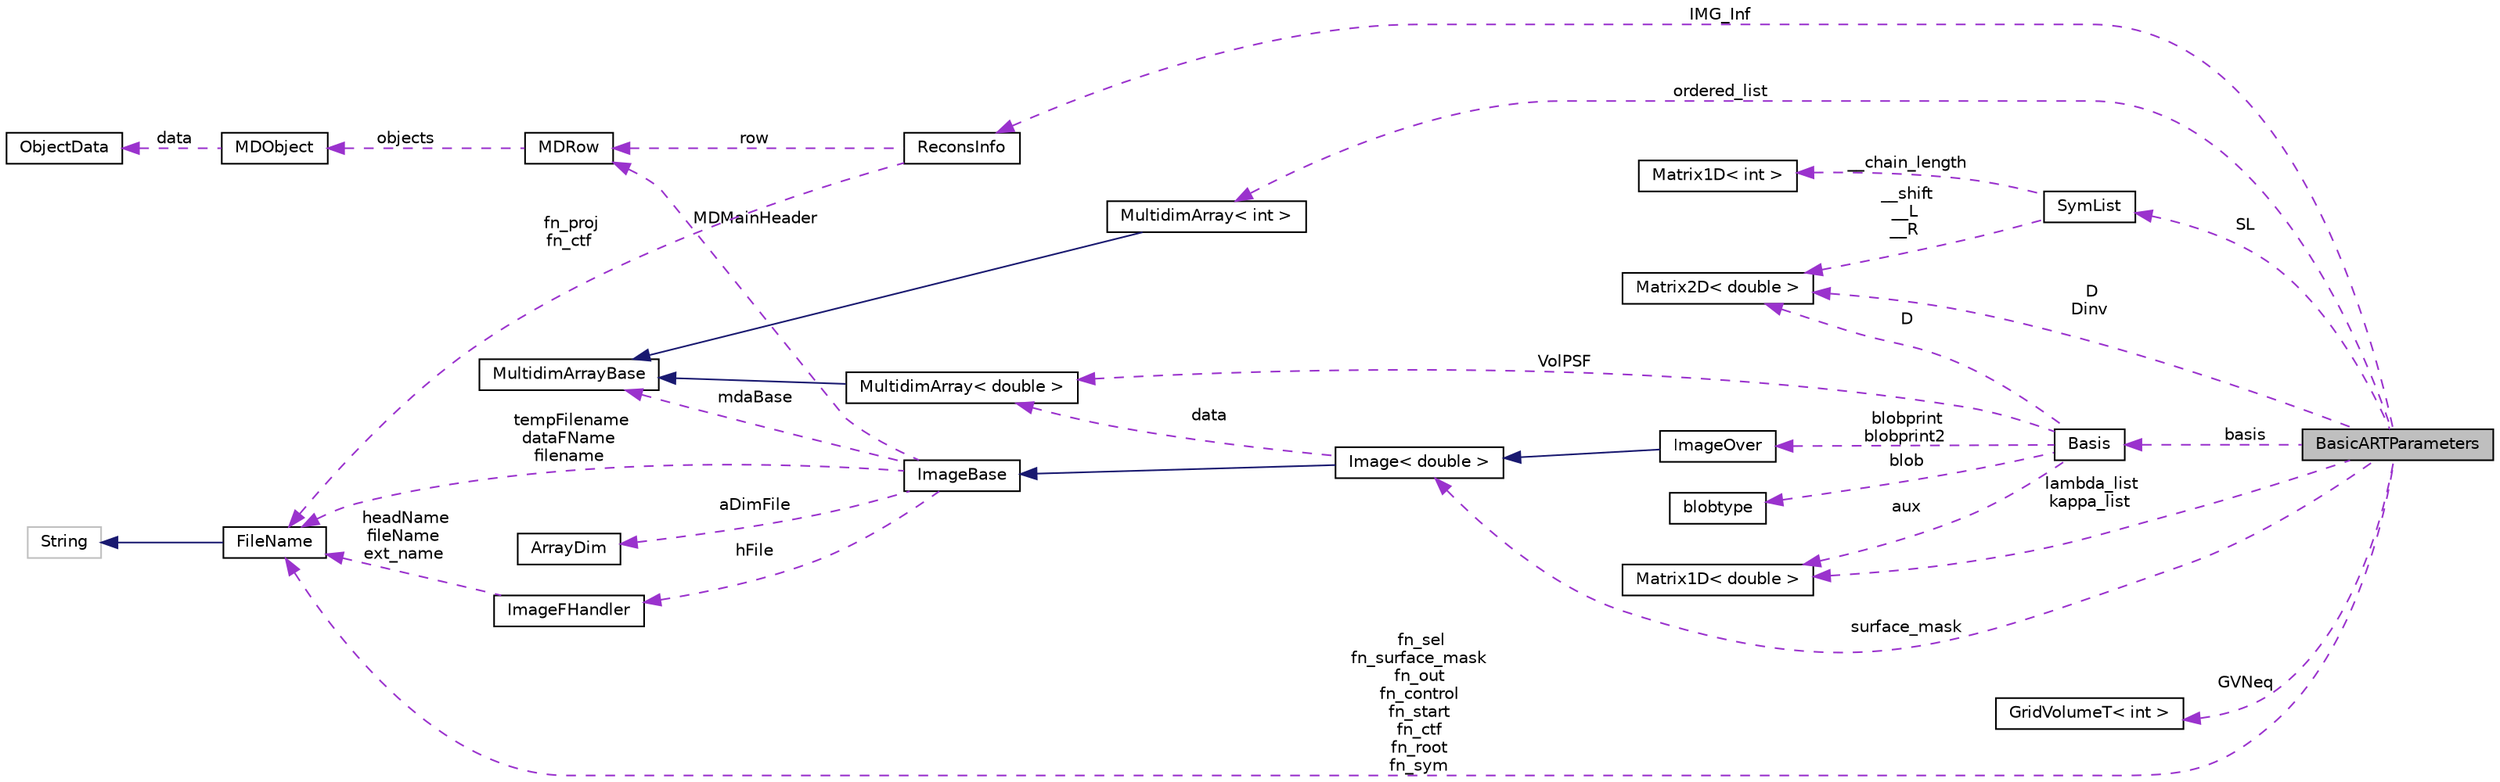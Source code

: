 digraph "BasicARTParameters"
{
  edge [fontname="Helvetica",fontsize="10",labelfontname="Helvetica",labelfontsize="10"];
  node [fontname="Helvetica",fontsize="10",shape=record];
  rankdir="LR";
  Node1 [label="BasicARTParameters",height=0.2,width=0.4,color="black", fillcolor="grey75", style="filled", fontcolor="black"];
  Node2 -> Node1 [dir="back",color="darkorchid3",fontsize="10",style="dashed",label=" IMG_Inf" ,fontname="Helvetica"];
  Node2 [label="ReconsInfo",height=0.2,width=0.4,color="black", fillcolor="white", style="filled",URL="$structReconsInfo.html"];
  Node3 -> Node2 [dir="back",color="darkorchid3",fontsize="10",style="dashed",label=" row" ,fontname="Helvetica"];
  Node3 [label="MDRow",height=0.2,width=0.4,color="black", fillcolor="white", style="filled",URL="$classMDRow.html"];
  Node4 -> Node3 [dir="back",color="darkorchid3",fontsize="10",style="dashed",label=" objects" ,fontname="Helvetica"];
  Node4 [label="MDObject",height=0.2,width=0.4,color="black", fillcolor="white", style="filled",URL="$classMDObject.html"];
  Node5 -> Node4 [dir="back",color="darkorchid3",fontsize="10",style="dashed",label=" data" ,fontname="Helvetica"];
  Node5 [label="ObjectData",height=0.2,width=0.4,color="black", fillcolor="white", style="filled",URL="$unionObjectData.html"];
  Node6 -> Node2 [dir="back",color="darkorchid3",fontsize="10",style="dashed",label=" fn_proj\nfn_ctf" ,fontname="Helvetica"];
  Node6 [label="FileName",height=0.2,width=0.4,color="black", fillcolor="white", style="filled",URL="$classFileName.html"];
  Node7 -> Node6 [dir="back",color="midnightblue",fontsize="10",style="solid",fontname="Helvetica"];
  Node7 [label="String",height=0.2,width=0.4,color="grey75", fillcolor="white", style="filled"];
  Node8 -> Node1 [dir="back",color="darkorchid3",fontsize="10",style="dashed",label=" D\nDinv" ,fontname="Helvetica"];
  Node8 [label="Matrix2D\< double \>",height=0.2,width=0.4,color="black", fillcolor="white", style="filled",URL="$classMatrix2D.html"];
  Node9 -> Node1 [dir="back",color="darkorchid3",fontsize="10",style="dashed",label=" basis" ,fontname="Helvetica"];
  Node9 [label="Basis",height=0.2,width=0.4,color="black", fillcolor="white", style="filled",URL="$classBasis.html"];
  Node10 -> Node9 [dir="back",color="darkorchid3",fontsize="10",style="dashed",label=" blobprint\nblobprint2" ,fontname="Helvetica"];
  Node10 [label="ImageOver",height=0.2,width=0.4,color="black", fillcolor="white", style="filled",URL="$classImageOver.html"];
  Node11 -> Node10 [dir="back",color="midnightblue",fontsize="10",style="solid",fontname="Helvetica"];
  Node11 [label="Image\< double \>",height=0.2,width=0.4,color="black", fillcolor="white", style="filled",URL="$classImage.html"];
  Node12 -> Node11 [dir="back",color="midnightblue",fontsize="10",style="solid",fontname="Helvetica"];
  Node12 [label="ImageBase",height=0.2,width=0.4,color="black", fillcolor="white", style="filled",URL="$classImageBase.html",tooltip="Image base class. "];
  Node13 -> Node12 [dir="back",color="darkorchid3",fontsize="10",style="dashed",label=" mdaBase" ,fontname="Helvetica"];
  Node13 [label="MultidimArrayBase",height=0.2,width=0.4,color="black", fillcolor="white", style="filled",URL="$classMultidimArrayBase.html"];
  Node14 -> Node12 [dir="back",color="darkorchid3",fontsize="10",style="dashed",label=" hFile" ,fontname="Helvetica"];
  Node14 [label="ImageFHandler",height=0.2,width=0.4,color="black", fillcolor="white", style="filled",URL="$structImageFHandler.html"];
  Node6 -> Node14 [dir="back",color="darkorchid3",fontsize="10",style="dashed",label=" headName\nfileName\next_name" ,fontname="Helvetica"];
  Node3 -> Node12 [dir="back",color="darkorchid3",fontsize="10",style="dashed",label=" MDMainHeader" ,fontname="Helvetica"];
  Node15 -> Node12 [dir="back",color="darkorchid3",fontsize="10",style="dashed",label=" aDimFile" ,fontname="Helvetica"];
  Node15 [label="ArrayDim",height=0.2,width=0.4,color="black", fillcolor="white", style="filled",URL="$structArrayDim.html"];
  Node6 -> Node12 [dir="back",color="darkorchid3",fontsize="10",style="dashed",label=" tempFilename\ndataFName\nfilename" ,fontname="Helvetica"];
  Node16 -> Node11 [dir="back",color="darkorchid3",fontsize="10",style="dashed",label=" data" ,fontname="Helvetica"];
  Node16 [label="MultidimArray\< double \>",height=0.2,width=0.4,color="black", fillcolor="white", style="filled",URL="$classMultidimArray.html"];
  Node13 -> Node16 [dir="back",color="midnightblue",fontsize="10",style="solid",fontname="Helvetica"];
  Node17 -> Node9 [dir="back",color="darkorchid3",fontsize="10",style="dashed",label=" blob" ,fontname="Helvetica"];
  Node17 [label="blobtype",height=0.2,width=0.4,color="black", fillcolor="white", style="filled",URL="$structblobtype.html"];
  Node8 -> Node9 [dir="back",color="darkorchid3",fontsize="10",style="dashed",label=" D" ,fontname="Helvetica"];
  Node18 -> Node9 [dir="back",color="darkorchid3",fontsize="10",style="dashed",label=" aux" ,fontname="Helvetica"];
  Node18 [label="Matrix1D\< double \>",height=0.2,width=0.4,color="black", fillcolor="white", style="filled",URL="$classMatrix1D.html"];
  Node16 -> Node9 [dir="back",color="darkorchid3",fontsize="10",style="dashed",label=" VolPSF" ,fontname="Helvetica"];
  Node11 -> Node1 [dir="back",color="darkorchid3",fontsize="10",style="dashed",label=" surface_mask" ,fontname="Helvetica"];
  Node18 -> Node1 [dir="back",color="darkorchid3",fontsize="10",style="dashed",label=" lambda_list\nkappa_list" ,fontname="Helvetica"];
  Node19 -> Node1 [dir="back",color="darkorchid3",fontsize="10",style="dashed",label=" ordered_list" ,fontname="Helvetica"];
  Node19 [label="MultidimArray\< int \>",height=0.2,width=0.4,color="black", fillcolor="white", style="filled",URL="$classMultidimArray.html"];
  Node13 -> Node19 [dir="back",color="midnightblue",fontsize="10",style="solid",fontname="Helvetica"];
  Node20 -> Node1 [dir="back",color="darkorchid3",fontsize="10",style="dashed",label=" GVNeq" ,fontname="Helvetica"];
  Node20 [label="GridVolumeT\< int \>",height=0.2,width=0.4,color="black", fillcolor="white", style="filled",URL="$classGridVolumeT.html"];
  Node21 -> Node1 [dir="back",color="darkorchid3",fontsize="10",style="dashed",label=" SL" ,fontname="Helvetica"];
  Node21 [label="SymList",height=0.2,width=0.4,color="black", fillcolor="white", style="filled",URL="$classSymList.html"];
  Node8 -> Node21 [dir="back",color="darkorchid3",fontsize="10",style="dashed",label=" __shift\n__L\n__R" ,fontname="Helvetica"];
  Node22 -> Node21 [dir="back",color="darkorchid3",fontsize="10",style="dashed",label=" __chain_length" ,fontname="Helvetica"];
  Node22 [label="Matrix1D\< int \>",height=0.2,width=0.4,color="black", fillcolor="white", style="filled",URL="$classMatrix1D.html"];
  Node6 -> Node1 [dir="back",color="darkorchid3",fontsize="10",style="dashed",label=" fn_sel\nfn_surface_mask\nfn_out\nfn_control\nfn_start\nfn_ctf\nfn_root\nfn_sym" ,fontname="Helvetica"];
}
